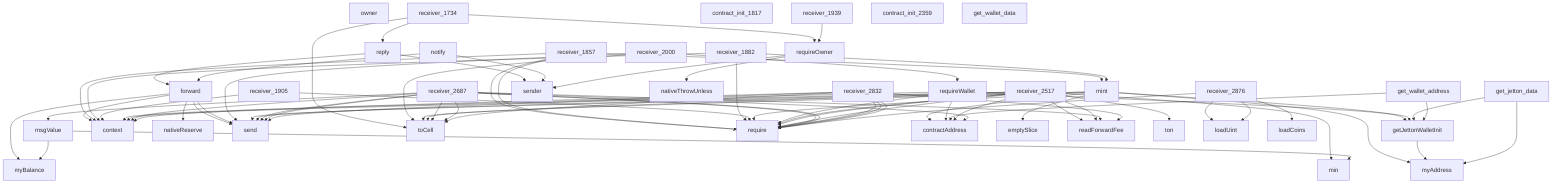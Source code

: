 graph TD
    node_1["reply"]
    node_2["notify"]
    node_3["forward"]
    node_4["requireOwner"]
    node_5["owner"]
    node_6["receiver_1734"]
    node_7["contract_init_1817"]
    node_8["receiver_1857"]
    node_9["receiver_1882"]
    node_10["receiver_1905"]
    node_11["receiver_1939"]
    node_12["receiver_2000"]
    node_13["mint"]
    node_14["requireWallet"]
    node_15["getJettonWalletInit"]
    node_16["get_jetton_data"]
    node_17["get_wallet_address"]
    node_18["contract_init_2359"]
    node_19["receiver_2517"]
    node_20["receiver_2687"]
    node_21["msgValue"]
    node_22["receiver_2832"]
    node_23["receiver_2876"]
    node_24["get_wallet_data"]
    node_25["sender"]
    node_26["context"]
    node_27["myBalance"]
    node_28["nativeReserve"]
    node_29["send"]
    node_30["nativeThrowUnless"]
    node_31["toCell"]
    node_32["require"]
    node_33["contractAddress"]
    node_34["myAddress"]
    node_35["emptySlice"]
    node_36["readForwardFee"]
    node_37["min"]
    node_38["ton"]
    node_39["loadUint"]
    node_40["loadCoins"]
    node_1 --> node_3
    node_1 --> node_25
    node_2 --> node_3
    node_2 --> node_25
    node_3 --> node_26
    node_3 --> node_27
    node_3 --> node_28
    node_3 --> node_29
    node_3 --> node_29
    node_4 --> node_30
    node_4 --> node_25
    node_6 --> node_4
    node_6 --> node_1
    node_6 --> node_31
    node_8 --> node_26
    node_8 --> node_32
    node_8 --> node_32
    node_8 --> node_13
    node_9 --> node_26
    node_9 --> node_32
    node_9 --> node_13
    node_10 --> node_26
    node_10 --> node_32
    node_11 --> node_4
    node_12 --> node_14
    node_12 --> node_29
    node_12 --> node_31
    node_13 --> node_32
    node_13 --> node_15
    node_13 --> node_29
    node_13 --> node_33
    node_13 --> node_31
    node_13 --> node_34
    node_13 --> node_35
    node_14 --> node_26
    node_14 --> node_15
    node_14 --> node_32
    node_14 --> node_33
    node_15 --> node_34
    node_16 --> node_15
    node_16 --> node_34
    node_17 --> node_15
    node_17 --> node_33
    node_19 --> node_26
    node_19 --> node_32
    node_19 --> node_36
    node_19 --> node_36
    node_19 --> node_32
    node_19 --> node_37
    node_19 --> node_38
    node_19 --> node_32
    node_19 --> node_33
    node_19 --> node_29
    node_19 --> node_31
    node_20 --> node_26
    node_20 --> node_32
    node_20 --> node_33
    node_20 --> node_32
    node_20 --> node_29
    node_20 --> node_31
    node_20 --> node_21
    node_20 --> node_36
    node_20 --> node_29
    node_20 --> node_31
    node_21 --> node_27
    node_21 --> node_37
    node_22 --> node_26
    node_22 --> node_32
    node_22 --> node_32
    node_22 --> node_36
    node_22 --> node_32
    node_22 --> node_29
    node_22 --> node_31
    node_23 --> node_39
    node_23 --> node_39
    node_23 --> node_40
    node_23 --> node_32